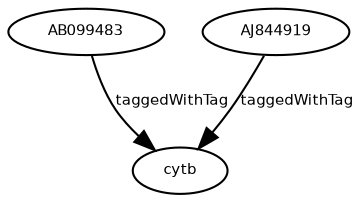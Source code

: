 digraph G {
size="3,3";
node [fontsize=7, fontname="Helvetica"];
edge [fontsize=7, fontname="Helvetica"];
node0 [label="cytb", width=0.27433100247,height=0.27433100247];
node1 [label="AB099483", width=0.27433100247,height=0.27433100247];
node2 [label="AJ844919", width=0.27433100247,height=0.27433100247];
node1 -> node0 [label="taggedWithTag"];
node2 -> node0 [label="taggedWithTag"];
}

